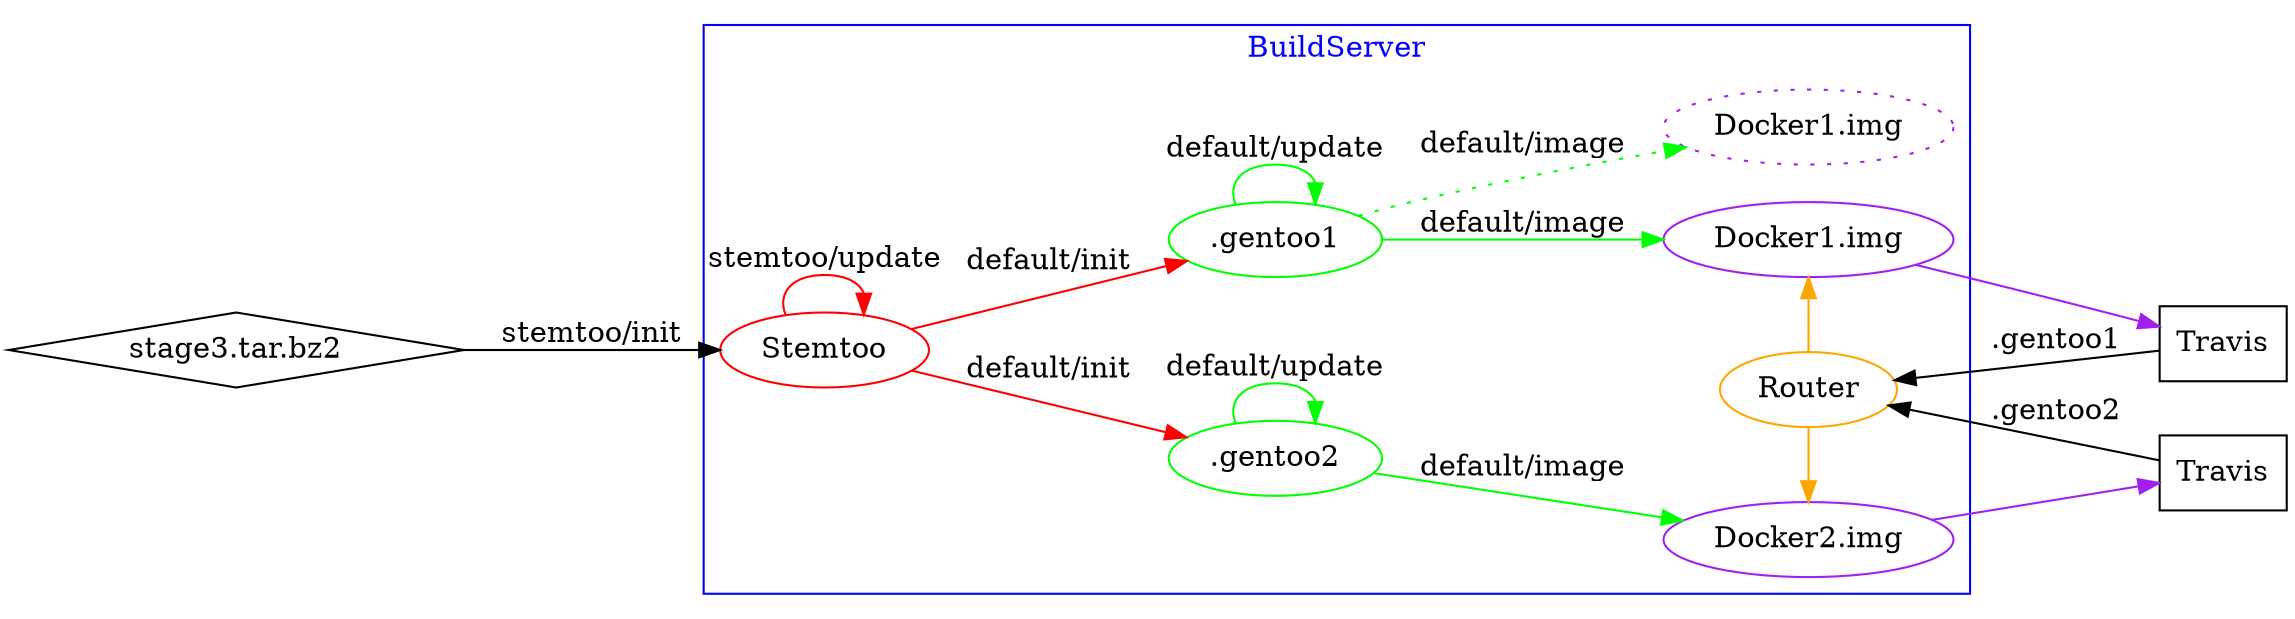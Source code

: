 digraph{
	node[shape=ellipse];
	rankdir=LR;
	Stage3[label="stage3.tar.bz2", shape=diamond];
	subgraph cluster0{
		color=blue;
		fontcolor=blue;
		label="BuildServer";
		
		Stemtoo[color=red, label="Stemtoo"];
		
		gentoo1[color=green, label=".gentoo1"];
		gentoo2[color=green, label=".gentoo2"];
		{rank=same;
		#docker1_old[color=purple, style=dashed, label="Docker1.img"];
		docker1_older[color=purple, style=dotted, label="Docker1.img"];
		docker1[color=purple, label="Docker1.img"];
		docker2[color=purple, label="Docker2.img"];
		Router[color=orange, label="Router"];
		}
	}
	Stage3 -> Stemtoo[label="stemtoo/init"];
	Stemtoo -> Stemtoo[color=red, label="stemtoo/update"];
	Stemtoo -> gentoo1[color=red, label="default/init"];
	Stemtoo -> gentoo2[color=red, label="default/init"];
	gentoo1 -> docker1[color=green, label="default/image"];
	#gentoo1 -> docker1_old[style=dashed,color=green, label="default/image"];
	gentoo1 -> docker1_older[style=dotted,color=green, label="default/image"];
	gentoo2 -> docker2[color=green, label="default/image"];
	gentoo1 -> gentoo1[color=green, label="default/update"];
	gentoo2 -> gentoo2[color=green, label="default/update"];


	Travis[shape=rectangle];
	Travis2[shape=rectangle, label="Travis"];
	Travis -> Router[label=".gentoo1"];
	Travis2 -> Router[label=".gentoo2"];
	Router -> docker1[color=orange];
	Router -> docker2[color=orange];
	docker1 -> Travis[color=purple];
	docker2 -> Travis2[color=purple];
}
